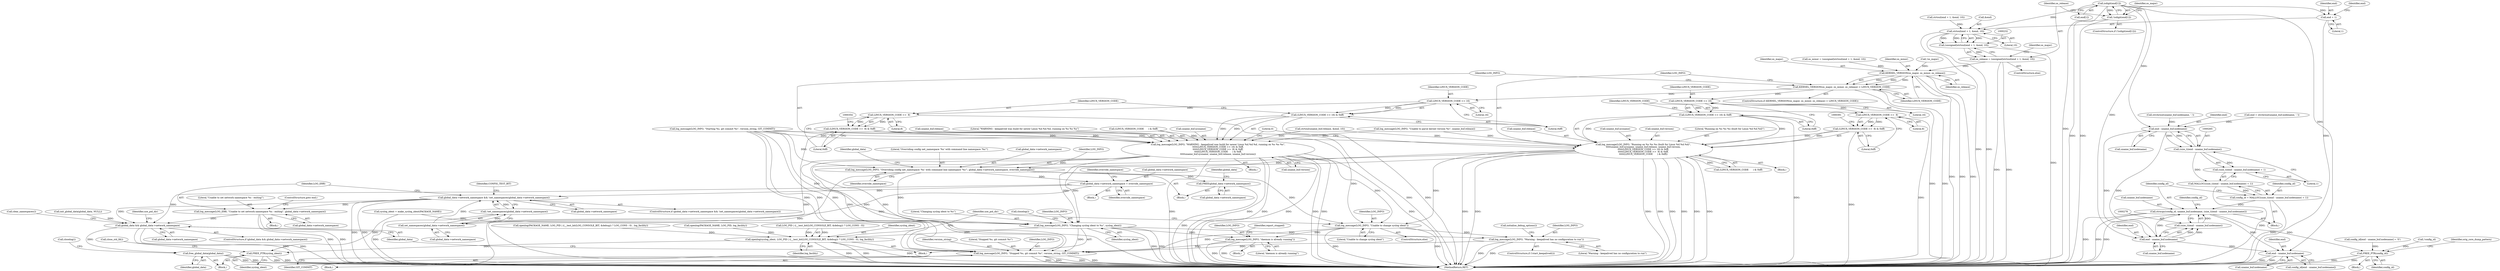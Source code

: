 digraph "0_keepalived_c6247a9ef2c7b33244ab1d3aa5d629ec49f0a067_1@array" {
"1000221" [label="(Call,isdigit(end[1]))"];
"1000220" [label="(Call,!isdigit(end[1]))"];
"1000233" [label="(Call,strtoul(end + 1, &end, 10))"];
"1000231" [label="(Call,(unsigned)strtoul(end + 1, &end, 10))"];
"1000229" [label="(Call,os_release = (unsigned)strtoul(end + 1, &end, 10))"];
"1000334" [label="(Call,KERNEL_VERSION(os_major, os_minor, os_release))"];
"1000333" [label="(Call,KERNEL_VERSION(os_major, os_minor, os_release) < LINUX_VERSION_CODE)"];
"1000344" [label="(Call,LINUX_VERSION_CODE >> 16)"];
"1000343" [label="(Call,(LINUX_VERSION_CODE >> 16) & 0xff)"];
"1000340" [label="(Call,log_message(LOG_INFO, \"WARNING - keepalived was build for newer Linux %d.%d.%d, running on %s %s %s\",\n\t\t\t\t\t(LINUX_VERSION_CODE >> 16) & 0xff,\n\t\t\t\t\t(LINUX_VERSION_CODE >>  8) & 0xff,\n\t\t\t\t\t(LINUX_VERSION_CODE      ) & 0xff,\n\t\t\t\t\tuname_buf.sysname, uname_buf.release, uname_buf.version))"];
"1000428" [label="(Call,log_message(LOG_INFO, \"Overriding config net_namespace '%s' with command line namespace '%s'\", global_data->network_namespace, override_namespace))"];
"1000435" [label="(Call,FREE(global_data->network_namespace))"];
"1000439" [label="(Call,global_data->network_namespace = override_namespace)"];
"1000497" [label="(Call,global_data->network_namespace && !set_namespaces(global_data->network_namespace))"];
"1000507" [label="(Call,log_message(LOG_ERR, \"Unable to set network namespace %s - exiting\", global_data->network_namespace))"];
"1000649" [label="(Call,global_data && global_data->network_namespace)"];
"1000665" [label="(Call,free_global_data(global_data))"];
"1000502" [label="(Call,set_namespaces(global_data->network_namespace))"];
"1000501" [label="(Call,!set_namespaces(global_data->network_namespace))"];
"1000454" [label="(Call,log_message(LOG_INFO, \"Changing syslog ident to %s\", syslog_ident))"];
"1000459" [label="(Call,openlog(syslog_ident, LOG_PID | ((__test_bit(LOG_CONSOLE_BIT, &debug)) ? LOG_CONS : 0), log_facility))"];
"1000668" [label="(Call,FREE_PTR(syslog_ident))"];
"1000579" [label="(Call,log_message(LOG_INFO, \"daemon is already running\"))"];
"1000643" [label="(Call,log_message(LOG_INFO, \"Stopped %s, git commit %s\", version_string, GIT_COMMIT))"];
"1000630" [label="(Call,log_message(LOG_INFO, \"Warning - keepalived has no configuration to run\"))"];
"1000472" [label="(Call,log_message(LOG_INFO, \"Unable to change syslog ident\"))"];
"1000349" [label="(Call,LINUX_VERSION_CODE >>  8)"];
"1000348" [label="(Call,(LINUX_VERSION_CODE >>  8) & 0xff)"];
"1000381" [label="(Call,LINUX_VERSION_CODE >> 16)"];
"1000380" [label="(Call,(LINUX_VERSION_CODE >> 16) & 0xff)"];
"1000368" [label="(Call,log_message(LOG_INFO, \"Running on %s %s %s (built for Linux %d.%d.%d)\",\n\t\t\t\t\tuname_buf.sysname, uname_buf.release, uname_buf.version,\n\t\t\t\t\t(LINUX_VERSION_CODE >> 16) & 0xff,\n\t\t\t\t\t(LINUX_VERSION_CODE >>  8) & 0xff,\n\t\t\t\t\t(LINUX_VERSION_CODE      ) & 0xff))"];
"1000386" [label="(Call,LINUX_VERSION_CODE >>  8)"];
"1000385" [label="(Call,(LINUX_VERSION_CODE >>  8) & 0xff)"];
"1000234" [label="(Call,end + 1)"];
"1000266" [label="(Call,end - uname_buf.nodename)"];
"1000264" [label="(Call,(size_t)(end - uname_buf.nodename))"];
"1000262" [label="(Call,MALLOC((size_t)(end - uname_buf.nodename) + 1))"];
"1000260" [label="(Call,config_id = MALLOC((size_t)(end - uname_buf.nodename) + 1))"];
"1000272" [label="(Call,strncpy(config_id, uname_buf.nodename, (size_t)(end - uname_buf.nodename)))"];
"1000287" [label="(Call,end - uname_buf.nodename)"];
"1000601" [label="(Call,FREE_PTR(config_id))"];
"1000263" [label="(Call,(size_t)(end - uname_buf.nodename) + 1)"];
"1000279" [label="(Call,end - uname_buf.nodename)"];
"1000277" [label="(Call,(size_t)(end - uname_buf.nodename))"];
"1000667" [label="(Call,closelog())"];
"1000382" [label="(Identifier,LINUX_VERSION_CODE)"];
"1000453" [label="(Block,)"];
"1000274" [label="(Call,uname_buf.nodename)"];
"1000509" [label="(Literal,\"Unable to set network namespace %s - exiting\")"];
"1000243" [label="(Call,log_message(LOG_INFO, \"Unable to parse kernel version %s\", uname_buf.release))"];
"1000235" [label="(Identifier,end)"];
"1000340" [label="(Call,log_message(LOG_INFO, \"WARNING - keepalived was build for newer Linux %d.%d.%d, running on %s %s %s\",\n\t\t\t\t\t(LINUX_VERSION_CODE >> 16) & 0xff,\n\t\t\t\t\t(LINUX_VERSION_CODE >>  8) & 0xff,\n\t\t\t\t\t(LINUX_VERSION_CODE      ) & 0xff,\n\t\t\t\t\tuname_buf.sysname, uname_buf.release, uname_buf.version))"];
"1000288" [label="(Identifier,end)"];
"1000371" [label="(Call,uname_buf.sysname)"];
"1000286" [label="(Identifier,config_id)"];
"1000449" [label="(Call,syslog_ident = make_syslog_ident(PACKAGE_NAME))"];
"1000506" [label="(Block,)"];
"1000363" [label="(Call,uname_buf.version)"];
"1000230" [label="(Identifier,os_release)"];
"1000345" [label="(Identifier,LINUX_VERSION_CODE)"];
"1000383" [label="(Literal,16)"];
"1000470" [label="(Identifier,log_facility)"];
"1000377" [label="(Call,uname_buf.version)"];
"1000352" [label="(Literal,0xff)"];
"1000336" [label="(Identifier,os_minor)"];
"1000360" [label="(Call,uname_buf.release)"];
"1000271" [label="(Literal,1)"];
"1000601" [label="(Call,FREE_PTR(config_id))"];
"1000436" [label="(Call,global_data->network_namespace)"];
"1000517" [label="(Identifier,CONFIG_TEST_BIT)"];
"1000632" [label="(Literal,\"Warning - keepalived has no configuration to run\")"];
"1000285" [label="(Call,config_id[end - uname_buf.nodename])"];
"1000226" [label="(Identifier,os_major)"];
"1000437" [label="(Identifier,global_data)"];
"1000277" [label="(Call,(size_t)(end - uname_buf.nodename))"];
"1000502" [label="(Call,set_namespaces(global_data->network_namespace))"];
"1000650" [label="(Identifier,global_data)"];
"1000666" [label="(Identifier,global_data)"];
"1000645" [label="(Literal,\"Stopped %s, git commit %s\")"];
"1000455" [label="(Identifier,LOG_INFO)"];
"1000513" [label="(ControlStructure,goto end;)"];
"1000454" [label="(Call,log_message(LOG_INFO, \"Changing syslog ident to %s\", syslog_ident))"];
"1000583" [label="(Identifier,report_stopped)"];
"1000461" [label="(Call,LOG_PID | ((__test_bit(LOG_CONSOLE_BIT, &debug)) ? LOG_CONS : 0))"];
"1000435" [label="(Call,FREE(global_data->network_namespace))"];
"1000630" [label="(Call,log_message(LOG_INFO, \"Warning - keepalived has no configuration to run\"))"];
"1000498" [label="(Call,global_data->network_namespace)"];
"1000266" [label="(Call,end - uname_buf.nodename)"];
"1000253" [label="(Call,end = strchrnul(uname_buf.nodename, '.'))"];
"1000236" [label="(Literal,1)"];
"1000255" [label="(Call,strchrnul(uname_buf.nodename, '.'))"];
"1000422" [label="(Block,)"];
"1000323" [label="(Call,log_message(LOG_INFO, \"Starting %s, git commit %s\", version_string, GIT_COMMIT))"];
"1000428" [label="(Call,log_message(LOG_INFO, \"Overriding config net_namespace '%s' with command line namespace '%s'\", global_data->network_namespace, override_namespace))"];
"1000346" [label="(Literal,16)"];
"1000434" [label="(Identifier,override_namespace)"];
"1000389" [label="(Literal,0xff)"];
"1000459" [label="(Call,openlog(syslog_ident, LOG_PID | ((__test_bit(LOG_CONSOLE_BIT, &debug)) ? LOG_CONS : 0), log_facility))"];
"1000581" [label="(Literal,\"daemon is already running\")"];
"1000370" [label="(Literal,\"Running on %s %s %s (built for Linux %d.%d.%d)\")"];
"1000349" [label="(Call,LINUX_VERSION_CODE >>  8)"];
"1000238" [label="(Identifier,end)"];
"1000222" [label="(Call,end[1])"];
"1000231" [label="(Call,(unsigned)strtoul(end + 1, &end, 10))"];
"1000344" [label="(Call,LINUX_VERSION_CODE >> 16)"];
"1000353" [label="(Call,(LINUX_VERSION_CODE      ) & 0xff)"];
"1000633" [label="(Call,initialise_debug_options())"];
"1000280" [label="(Identifier,end)"];
"1000642" [label="(Block,)"];
"1000669" [label="(Identifier,syslog_ident)"];
"1000234" [label="(Call,end + 1)"];
"1000351" [label="(Literal,8)"];
"1000357" [label="(Call,uname_buf.sysname)"];
"1000160" [label="(Call,openlog(PACKAGE_NAME, LOG_PID, log_facility))"];
"1000430" [label="(Literal,\"Overriding config net_namespace '%s' with command line namespace '%s'\")"];
"1000386" [label="(Call,LINUX_VERSION_CODE >>  8)"];
"1000474" [label="(Literal,\"Unable to change syslog ident\")"];
"1000417" [label="(Call,init_global_data(global_data, NULL))"];
"1000497" [label="(Call,global_data->network_namespace && !set_namespaces(global_data->network_namespace))"];
"1000268" [label="(Call,uname_buf.nodename)"];
"1000385" [label="(Call,(LINUX_VERSION_CODE >>  8) & 0xff)"];
"1000644" [label="(Identifier,LOG_INFO)"];
"1000580" [label="(Identifier,LOG_INFO)"];
"1000439" [label="(Call,global_data->network_namespace = override_namespace)"];
"1000443" [label="(Identifier,override_namespace)"];
"1000507" [label="(Call,log_message(LOG_ERR, \"Unable to set network namespace %s - exiting\", global_data->network_namespace))"];
"1000395" [label="(Literal,0)"];
"1000279" [label="(Call,end - uname_buf.nodename)"];
"1000368" [label="(Call,log_message(LOG_INFO, \"Running on %s %s %s (built for Linux %d.%d.%d)\",\n\t\t\t\t\tuname_buf.sysname, uname_buf.release, uname_buf.version,\n\t\t\t\t\t(LINUX_VERSION_CODE >> 16) & 0xff,\n\t\t\t\t\t(LINUX_VERSION_CODE >>  8) & 0xff,\n\t\t\t\t\t(LINUX_VERSION_CODE      ) & 0xff))"];
"1000221" [label="(Call,isdigit(end[1]))"];
"1000332" [label="(ControlStructure,if (KERNEL_VERSION(os_major, os_minor, os_release) < LINUX_VERSION_CODE))"];
"1000237" [label="(Call,&end)"];
"1000264" [label="(Call,(size_t)(end - uname_buf.nodename))"];
"1000579" [label="(Call,log_message(LOG_INFO, \"daemon is already running\"))"];
"1000631" [label="(Identifier,LOG_INFO)"];
"1000599" [label="(Block,)"];
"1000380" [label="(Call,(LINUX_VERSION_CODE >> 16) & 0xff)"];
"1000578" [label="(Block,)"];
"1000431" [label="(Call,global_data->network_namespace)"];
"1000387" [label="(Identifier,LINUX_VERSION_CODE)"];
"1000129" [label="(Block,)"];
"1000342" [label="(Literal,\"WARNING - keepalived was build for newer Linux %d.%d.%d, running on %s %s %s\")"];
"1000457" [label="(Identifier,syslog_ident)"];
"1000627" [label="(ControlStructure,if (!start_keepalived()))"];
"1000263" [label="(Call,(size_t)(end - uname_buf.nodename) + 1)"];
"1000241" [label="(Call,!os_major)"];
"1000510" [label="(Call,global_data->network_namespace)"];
"1000272" [label="(Call,strncpy(config_id, uname_buf.nodename, (size_t)(end - uname_buf.nodename)))"];
"1000335" [label="(Identifier,os_major)"];
"1000198" [label="(Call,os_minor = (unsigned)strtoul(end + 1, &end, 10))"];
"1000239" [label="(Literal,10)"];
"1000656" [label="(Identifier,use_pid_dir)"];
"1000348" [label="(Call,(LINUX_VERSION_CODE >>  8) & 0xff)"];
"1000670" [label="(Call,close_std_fd())"];
"1000334" [label="(Call,KERNEL_VERSION(os_major, os_minor, os_release))"];
"1000673" [label="(MethodReturn,RET)"];
"1000501" [label="(Call,!set_namespaces(global_data->network_namespace))"];
"1000252" [label="(Block,)"];
"1000233" [label="(Call,strtoul(end + 1, &end, 10))"];
"1000646" [label="(Identifier,version_string)"];
"1000202" [label="(Call,strtoul(end + 1, &end, 10))"];
"1000429" [label="(Identifier,LOG_INFO)"];
"1000460" [label="(Identifier,syslog_ident)"];
"1000338" [label="(Identifier,LINUX_VERSION_CODE)"];
"1000643" [label="(Call,log_message(LOG_INFO, \"Stopped %s, git commit %s\", version_string, GIT_COMMIT))"];
"1000305" [label="(Call,openlog(PACKAGE_NAME, LOG_PID | ((__test_bit(LOG_CONSOLE_BIT, &debug)) ? LOG_CONS : 0) , log_facility))"];
"1000503" [label="(Call,global_data->network_namespace)"];
"1000496" [label="(ControlStructure,if (global_data->network_namespace && !set_namespaces(global_data->network_namespace)))"];
"1000343" [label="(Call,(LINUX_VERSION_CODE >> 16) & 0xff)"];
"1000456" [label="(Literal,\"Changing syslog ident to %s\")"];
"1000648" [label="(ControlStructure,if (global_data && global_data->network_namespace))"];
"1000471" [label="(ControlStructure,else)"];
"1000476" [label="(Identifier,use_pid_dir)"];
"1000220" [label="(Call,!isdigit(end[1]))"];
"1000219" [label="(ControlStructure,if (!isdigit(end[1])))"];
"1000267" [label="(Identifier,end)"];
"1000654" [label="(Call,clear_namespaces())"];
"1000242" [label="(Identifier,os_major)"];
"1000347" [label="(Literal,0xff)"];
"1000602" [label="(Identifier,config_id)"];
"1000333" [label="(Call,KERNEL_VERSION(os_major, os_minor, os_release) < LINUX_VERSION_CODE)"];
"1000604" [label="(Identifier,orig_core_dump_pattern)"];
"1000369" [label="(Identifier,LOG_INFO)"];
"1000649" [label="(Call,global_data && global_data->network_namespace)"];
"1000647" [label="(Identifier,GIT_COMMIT)"];
"1000284" [label="(Call,config_id[end - uname_buf.nodename] = '\0')"];
"1000440" [label="(Call,global_data->network_namespace)"];
"1000651" [label="(Call,global_data->network_namespace)"];
"1000668" [label="(Call,FREE_PTR(syslog_ident))"];
"1000427" [label="(Block,)"];
"1000260" [label="(Call,config_id = MALLOC((size_t)(end - uname_buf.nodename) + 1))"];
"1000388" [label="(Literal,8)"];
"1000262" [label="(Call,MALLOC((size_t)(end - uname_buf.nodename) + 1))"];
"1000441" [label="(Identifier,global_data)"];
"1000281" [label="(Call,uname_buf.nodename)"];
"1000390" [label="(Call,(LINUX_VERSION_CODE      ) & 0xff)"];
"1000367" [label="(Block,)"];
"1000287" [label="(Call,end - uname_buf.nodename)"];
"1000339" [label="(Block,)"];
"1000350" [label="(Identifier,LINUX_VERSION_CODE)"];
"1000228" [label="(ControlStructure,else)"];
"1000273" [label="(Identifier,config_id)"];
"1000289" [label="(Call,uname_buf.nodename)"];
"1000472" [label="(Call,log_message(LOG_INFO, \"Unable to change syslog ident\"))"];
"1000445" [label="(Identifier,override_namespace)"];
"1000337" [label="(Identifier,os_release)"];
"1000665" [label="(Call,free_global_data(global_data))"];
"1000181" [label="(Call,strtoul(uname_buf.release, &end, 10))"];
"1000341" [label="(Identifier,LOG_INFO)"];
"1000381" [label="(Call,LINUX_VERSION_CODE >> 16)"];
"1000458" [label="(Call,closelog())"];
"1000384" [label="(Literal,0xff)"];
"1000261" [label="(Identifier,config_id)"];
"1000508" [label="(Identifier,LOG_ERR)"];
"1000250" [label="(Call,!config_id)"];
"1000473" [label="(Identifier,LOG_INFO)"];
"1000229" [label="(Call,os_release = (unsigned)strtoul(end + 1, &end, 10))"];
"1000374" [label="(Call,uname_buf.release)"];
"1000221" -> "1000220"  [label="AST: "];
"1000221" -> "1000222"  [label="CFG: "];
"1000222" -> "1000221"  [label="AST: "];
"1000220" -> "1000221"  [label="CFG: "];
"1000221" -> "1000673"  [label="DDG: "];
"1000221" -> "1000220"  [label="DDG: "];
"1000221" -> "1000233"  [label="DDG: "];
"1000221" -> "1000234"  [label="DDG: "];
"1000221" -> "1000266"  [label="DDG: "];
"1000221" -> "1000279"  [label="DDG: "];
"1000221" -> "1000287"  [label="DDG: "];
"1000220" -> "1000219"  [label="AST: "];
"1000226" -> "1000220"  [label="CFG: "];
"1000230" -> "1000220"  [label="CFG: "];
"1000220" -> "1000673"  [label="DDG: "];
"1000220" -> "1000673"  [label="DDG: "];
"1000233" -> "1000231"  [label="AST: "];
"1000233" -> "1000239"  [label="CFG: "];
"1000234" -> "1000233"  [label="AST: "];
"1000237" -> "1000233"  [label="AST: "];
"1000239" -> "1000233"  [label="AST: "];
"1000231" -> "1000233"  [label="CFG: "];
"1000233" -> "1000673"  [label="DDG: "];
"1000233" -> "1000673"  [label="DDG: "];
"1000233" -> "1000231"  [label="DDG: "];
"1000233" -> "1000231"  [label="DDG: "];
"1000233" -> "1000231"  [label="DDG: "];
"1000202" -> "1000233"  [label="DDG: "];
"1000231" -> "1000229"  [label="AST: "];
"1000232" -> "1000231"  [label="AST: "];
"1000229" -> "1000231"  [label="CFG: "];
"1000231" -> "1000673"  [label="DDG: "];
"1000231" -> "1000229"  [label="DDG: "];
"1000229" -> "1000228"  [label="AST: "];
"1000230" -> "1000229"  [label="AST: "];
"1000242" -> "1000229"  [label="CFG: "];
"1000229" -> "1000673"  [label="DDG: "];
"1000229" -> "1000673"  [label="DDG: "];
"1000229" -> "1000334"  [label="DDG: "];
"1000334" -> "1000333"  [label="AST: "];
"1000334" -> "1000337"  [label="CFG: "];
"1000335" -> "1000334"  [label="AST: "];
"1000336" -> "1000334"  [label="AST: "];
"1000337" -> "1000334"  [label="AST: "];
"1000338" -> "1000334"  [label="CFG: "];
"1000334" -> "1000673"  [label="DDG: "];
"1000334" -> "1000673"  [label="DDG: "];
"1000334" -> "1000673"  [label="DDG: "];
"1000334" -> "1000333"  [label="DDG: "];
"1000334" -> "1000333"  [label="DDG: "];
"1000334" -> "1000333"  [label="DDG: "];
"1000241" -> "1000334"  [label="DDG: "];
"1000198" -> "1000334"  [label="DDG: "];
"1000333" -> "1000332"  [label="AST: "];
"1000333" -> "1000338"  [label="CFG: "];
"1000338" -> "1000333"  [label="AST: "];
"1000341" -> "1000333"  [label="CFG: "];
"1000369" -> "1000333"  [label="CFG: "];
"1000333" -> "1000673"  [label="DDG: "];
"1000333" -> "1000673"  [label="DDG: "];
"1000333" -> "1000344"  [label="DDG: "];
"1000333" -> "1000381"  [label="DDG: "];
"1000344" -> "1000343"  [label="AST: "];
"1000344" -> "1000346"  [label="CFG: "];
"1000345" -> "1000344"  [label="AST: "];
"1000346" -> "1000344"  [label="AST: "];
"1000347" -> "1000344"  [label="CFG: "];
"1000344" -> "1000343"  [label="DDG: "];
"1000344" -> "1000343"  [label="DDG: "];
"1000344" -> "1000349"  [label="DDG: "];
"1000343" -> "1000340"  [label="AST: "];
"1000343" -> "1000347"  [label="CFG: "];
"1000347" -> "1000343"  [label="AST: "];
"1000350" -> "1000343"  [label="CFG: "];
"1000343" -> "1000673"  [label="DDG: "];
"1000343" -> "1000340"  [label="DDG: "];
"1000343" -> "1000340"  [label="DDG: "];
"1000340" -> "1000339"  [label="AST: "];
"1000340" -> "1000363"  [label="CFG: "];
"1000341" -> "1000340"  [label="AST: "];
"1000342" -> "1000340"  [label="AST: "];
"1000348" -> "1000340"  [label="AST: "];
"1000353" -> "1000340"  [label="AST: "];
"1000357" -> "1000340"  [label="AST: "];
"1000360" -> "1000340"  [label="AST: "];
"1000363" -> "1000340"  [label="AST: "];
"1000395" -> "1000340"  [label="CFG: "];
"1000340" -> "1000673"  [label="DDG: "];
"1000340" -> "1000673"  [label="DDG: "];
"1000340" -> "1000673"  [label="DDG: "];
"1000340" -> "1000673"  [label="DDG: "];
"1000340" -> "1000673"  [label="DDG: "];
"1000340" -> "1000673"  [label="DDG: "];
"1000340" -> "1000673"  [label="DDG: "];
"1000340" -> "1000673"  [label="DDG: "];
"1000323" -> "1000340"  [label="DDG: "];
"1000348" -> "1000340"  [label="DDG: "];
"1000348" -> "1000340"  [label="DDG: "];
"1000353" -> "1000340"  [label="DDG: "];
"1000181" -> "1000340"  [label="DDG: "];
"1000243" -> "1000340"  [label="DDG: "];
"1000340" -> "1000428"  [label="DDG: "];
"1000340" -> "1000454"  [label="DDG: "];
"1000340" -> "1000472"  [label="DDG: "];
"1000340" -> "1000643"  [label="DDG: "];
"1000428" -> "1000427"  [label="AST: "];
"1000428" -> "1000434"  [label="CFG: "];
"1000429" -> "1000428"  [label="AST: "];
"1000430" -> "1000428"  [label="AST: "];
"1000431" -> "1000428"  [label="AST: "];
"1000434" -> "1000428"  [label="AST: "];
"1000437" -> "1000428"  [label="CFG: "];
"1000428" -> "1000673"  [label="DDG: "];
"1000368" -> "1000428"  [label="DDG: "];
"1000323" -> "1000428"  [label="DDG: "];
"1000428" -> "1000435"  [label="DDG: "];
"1000428" -> "1000439"  [label="DDG: "];
"1000428" -> "1000454"  [label="DDG: "];
"1000428" -> "1000472"  [label="DDG: "];
"1000435" -> "1000427"  [label="AST: "];
"1000435" -> "1000436"  [label="CFG: "];
"1000436" -> "1000435"  [label="AST: "];
"1000441" -> "1000435"  [label="CFG: "];
"1000435" -> "1000673"  [label="DDG: "];
"1000439" -> "1000422"  [label="AST: "];
"1000439" -> "1000443"  [label="CFG: "];
"1000440" -> "1000439"  [label="AST: "];
"1000443" -> "1000439"  [label="AST: "];
"1000445" -> "1000439"  [label="CFG: "];
"1000439" -> "1000497"  [label="DDG: "];
"1000439" -> "1000502"  [label="DDG: "];
"1000439" -> "1000649"  [label="DDG: "];
"1000497" -> "1000496"  [label="AST: "];
"1000497" -> "1000498"  [label="CFG: "];
"1000497" -> "1000501"  [label="CFG: "];
"1000498" -> "1000497"  [label="AST: "];
"1000501" -> "1000497"  [label="AST: "];
"1000508" -> "1000497"  [label="CFG: "];
"1000517" -> "1000497"  [label="CFG: "];
"1000497" -> "1000673"  [label="DDG: "];
"1000497" -> "1000673"  [label="DDG: "];
"1000502" -> "1000497"  [label="DDG: "];
"1000501" -> "1000497"  [label="DDG: "];
"1000497" -> "1000507"  [label="DDG: "];
"1000497" -> "1000649"  [label="DDG: "];
"1000507" -> "1000506"  [label="AST: "];
"1000507" -> "1000510"  [label="CFG: "];
"1000508" -> "1000507"  [label="AST: "];
"1000509" -> "1000507"  [label="AST: "];
"1000510" -> "1000507"  [label="AST: "];
"1000513" -> "1000507"  [label="CFG: "];
"1000507" -> "1000673"  [label="DDG: "];
"1000507" -> "1000673"  [label="DDG: "];
"1000507" -> "1000649"  [label="DDG: "];
"1000649" -> "1000648"  [label="AST: "];
"1000649" -> "1000650"  [label="CFG: "];
"1000649" -> "1000651"  [label="CFG: "];
"1000650" -> "1000649"  [label="AST: "];
"1000651" -> "1000649"  [label="AST: "];
"1000654" -> "1000649"  [label="CFG: "];
"1000656" -> "1000649"  [label="CFG: "];
"1000649" -> "1000673"  [label="DDG: "];
"1000649" -> "1000673"  [label="DDG: "];
"1000417" -> "1000649"  [label="DDG: "];
"1000649" -> "1000665"  [label="DDG: "];
"1000665" -> "1000129"  [label="AST: "];
"1000665" -> "1000666"  [label="CFG: "];
"1000666" -> "1000665"  [label="AST: "];
"1000667" -> "1000665"  [label="CFG: "];
"1000665" -> "1000673"  [label="DDG: "];
"1000665" -> "1000673"  [label="DDG: "];
"1000502" -> "1000501"  [label="AST: "];
"1000502" -> "1000503"  [label="CFG: "];
"1000503" -> "1000502"  [label="AST: "];
"1000501" -> "1000502"  [label="CFG: "];
"1000502" -> "1000501"  [label="DDG: "];
"1000501" -> "1000673"  [label="DDG: "];
"1000454" -> "1000453"  [label="AST: "];
"1000454" -> "1000457"  [label="CFG: "];
"1000455" -> "1000454"  [label="AST: "];
"1000456" -> "1000454"  [label="AST: "];
"1000457" -> "1000454"  [label="AST: "];
"1000458" -> "1000454"  [label="CFG: "];
"1000454" -> "1000673"  [label="DDG: "];
"1000454" -> "1000673"  [label="DDG: "];
"1000368" -> "1000454"  [label="DDG: "];
"1000323" -> "1000454"  [label="DDG: "];
"1000449" -> "1000454"  [label="DDG: "];
"1000454" -> "1000459"  [label="DDG: "];
"1000454" -> "1000579"  [label="DDG: "];
"1000454" -> "1000630"  [label="DDG: "];
"1000454" -> "1000643"  [label="DDG: "];
"1000459" -> "1000453"  [label="AST: "];
"1000459" -> "1000470"  [label="CFG: "];
"1000460" -> "1000459"  [label="AST: "];
"1000461" -> "1000459"  [label="AST: "];
"1000470" -> "1000459"  [label="AST: "];
"1000476" -> "1000459"  [label="CFG: "];
"1000459" -> "1000673"  [label="DDG: "];
"1000459" -> "1000673"  [label="DDG: "];
"1000459" -> "1000673"  [label="DDG: "];
"1000461" -> "1000459"  [label="DDG: "];
"1000461" -> "1000459"  [label="DDG: "];
"1000305" -> "1000459"  [label="DDG: "];
"1000160" -> "1000459"  [label="DDG: "];
"1000459" -> "1000668"  [label="DDG: "];
"1000668" -> "1000129"  [label="AST: "];
"1000668" -> "1000669"  [label="CFG: "];
"1000669" -> "1000668"  [label="AST: "];
"1000670" -> "1000668"  [label="CFG: "];
"1000668" -> "1000673"  [label="DDG: "];
"1000668" -> "1000673"  [label="DDG: "];
"1000449" -> "1000668"  [label="DDG: "];
"1000579" -> "1000578"  [label="AST: "];
"1000579" -> "1000581"  [label="CFG: "];
"1000580" -> "1000579"  [label="AST: "];
"1000581" -> "1000579"  [label="AST: "];
"1000583" -> "1000579"  [label="CFG: "];
"1000579" -> "1000673"  [label="DDG: "];
"1000579" -> "1000673"  [label="DDG: "];
"1000472" -> "1000579"  [label="DDG: "];
"1000579" -> "1000643"  [label="DDG: "];
"1000643" -> "1000642"  [label="AST: "];
"1000643" -> "1000647"  [label="CFG: "];
"1000644" -> "1000643"  [label="AST: "];
"1000645" -> "1000643"  [label="AST: "];
"1000646" -> "1000643"  [label="AST: "];
"1000647" -> "1000643"  [label="AST: "];
"1000650" -> "1000643"  [label="CFG: "];
"1000643" -> "1000673"  [label="DDG: "];
"1000643" -> "1000673"  [label="DDG: "];
"1000643" -> "1000673"  [label="DDG: "];
"1000643" -> "1000673"  [label="DDG: "];
"1000630" -> "1000643"  [label="DDG: "];
"1000368" -> "1000643"  [label="DDG: "];
"1000323" -> "1000643"  [label="DDG: "];
"1000323" -> "1000643"  [label="DDG: "];
"1000323" -> "1000643"  [label="DDG: "];
"1000472" -> "1000643"  [label="DDG: "];
"1000630" -> "1000627"  [label="AST: "];
"1000630" -> "1000632"  [label="CFG: "];
"1000631" -> "1000630"  [label="AST: "];
"1000632" -> "1000630"  [label="AST: "];
"1000633" -> "1000630"  [label="CFG: "];
"1000630" -> "1000673"  [label="DDG: "];
"1000630" -> "1000673"  [label="DDG: "];
"1000472" -> "1000630"  [label="DDG: "];
"1000472" -> "1000471"  [label="AST: "];
"1000472" -> "1000474"  [label="CFG: "];
"1000473" -> "1000472"  [label="AST: "];
"1000474" -> "1000472"  [label="AST: "];
"1000476" -> "1000472"  [label="CFG: "];
"1000472" -> "1000673"  [label="DDG: "];
"1000472" -> "1000673"  [label="DDG: "];
"1000368" -> "1000472"  [label="DDG: "];
"1000323" -> "1000472"  [label="DDG: "];
"1000349" -> "1000348"  [label="AST: "];
"1000349" -> "1000351"  [label="CFG: "];
"1000350" -> "1000349"  [label="AST: "];
"1000351" -> "1000349"  [label="AST: "];
"1000352" -> "1000349"  [label="CFG: "];
"1000349" -> "1000673"  [label="DDG: "];
"1000349" -> "1000348"  [label="DDG: "];
"1000349" -> "1000348"  [label="DDG: "];
"1000348" -> "1000352"  [label="CFG: "];
"1000352" -> "1000348"  [label="AST: "];
"1000354" -> "1000348"  [label="CFG: "];
"1000348" -> "1000673"  [label="DDG: "];
"1000381" -> "1000380"  [label="AST: "];
"1000381" -> "1000383"  [label="CFG: "];
"1000382" -> "1000381"  [label="AST: "];
"1000383" -> "1000381"  [label="AST: "];
"1000384" -> "1000381"  [label="CFG: "];
"1000381" -> "1000380"  [label="DDG: "];
"1000381" -> "1000380"  [label="DDG: "];
"1000381" -> "1000386"  [label="DDG: "];
"1000380" -> "1000368"  [label="AST: "];
"1000380" -> "1000384"  [label="CFG: "];
"1000384" -> "1000380"  [label="AST: "];
"1000387" -> "1000380"  [label="CFG: "];
"1000380" -> "1000673"  [label="DDG: "];
"1000380" -> "1000368"  [label="DDG: "];
"1000380" -> "1000368"  [label="DDG: "];
"1000368" -> "1000367"  [label="AST: "];
"1000368" -> "1000390"  [label="CFG: "];
"1000369" -> "1000368"  [label="AST: "];
"1000370" -> "1000368"  [label="AST: "];
"1000371" -> "1000368"  [label="AST: "];
"1000374" -> "1000368"  [label="AST: "];
"1000377" -> "1000368"  [label="AST: "];
"1000385" -> "1000368"  [label="AST: "];
"1000390" -> "1000368"  [label="AST: "];
"1000395" -> "1000368"  [label="CFG: "];
"1000368" -> "1000673"  [label="DDG: "];
"1000368" -> "1000673"  [label="DDG: "];
"1000368" -> "1000673"  [label="DDG: "];
"1000368" -> "1000673"  [label="DDG: "];
"1000368" -> "1000673"  [label="DDG: "];
"1000368" -> "1000673"  [label="DDG: "];
"1000368" -> "1000673"  [label="DDG: "];
"1000368" -> "1000673"  [label="DDG: "];
"1000323" -> "1000368"  [label="DDG: "];
"1000181" -> "1000368"  [label="DDG: "];
"1000243" -> "1000368"  [label="DDG: "];
"1000385" -> "1000368"  [label="DDG: "];
"1000385" -> "1000368"  [label="DDG: "];
"1000390" -> "1000368"  [label="DDG: "];
"1000386" -> "1000385"  [label="AST: "];
"1000386" -> "1000388"  [label="CFG: "];
"1000387" -> "1000386"  [label="AST: "];
"1000388" -> "1000386"  [label="AST: "];
"1000389" -> "1000386"  [label="CFG: "];
"1000386" -> "1000673"  [label="DDG: "];
"1000386" -> "1000385"  [label="DDG: "];
"1000386" -> "1000385"  [label="DDG: "];
"1000385" -> "1000389"  [label="CFG: "];
"1000389" -> "1000385"  [label="AST: "];
"1000391" -> "1000385"  [label="CFG: "];
"1000385" -> "1000673"  [label="DDG: "];
"1000234" -> "1000236"  [label="CFG: "];
"1000235" -> "1000234"  [label="AST: "];
"1000236" -> "1000234"  [label="AST: "];
"1000238" -> "1000234"  [label="CFG: "];
"1000234" -> "1000673"  [label="DDG: "];
"1000266" -> "1000264"  [label="AST: "];
"1000266" -> "1000268"  [label="CFG: "];
"1000267" -> "1000266"  [label="AST: "];
"1000268" -> "1000266"  [label="AST: "];
"1000264" -> "1000266"  [label="CFG: "];
"1000266" -> "1000264"  [label="DDG: "];
"1000266" -> "1000264"  [label="DDG: "];
"1000253" -> "1000266"  [label="DDG: "];
"1000255" -> "1000266"  [label="DDG: "];
"1000266" -> "1000279"  [label="DDG: "];
"1000266" -> "1000279"  [label="DDG: "];
"1000264" -> "1000263"  [label="AST: "];
"1000265" -> "1000264"  [label="AST: "];
"1000271" -> "1000264"  [label="CFG: "];
"1000264" -> "1000262"  [label="DDG: "];
"1000264" -> "1000263"  [label="DDG: "];
"1000262" -> "1000260"  [label="AST: "];
"1000262" -> "1000263"  [label="CFG: "];
"1000263" -> "1000262"  [label="AST: "];
"1000260" -> "1000262"  [label="CFG: "];
"1000262" -> "1000673"  [label="DDG: "];
"1000262" -> "1000260"  [label="DDG: "];
"1000260" -> "1000252"  [label="AST: "];
"1000261" -> "1000260"  [label="AST: "];
"1000273" -> "1000260"  [label="CFG: "];
"1000260" -> "1000673"  [label="DDG: "];
"1000260" -> "1000272"  [label="DDG: "];
"1000272" -> "1000252"  [label="AST: "];
"1000272" -> "1000277"  [label="CFG: "];
"1000273" -> "1000272"  [label="AST: "];
"1000274" -> "1000272"  [label="AST: "];
"1000277" -> "1000272"  [label="AST: "];
"1000286" -> "1000272"  [label="CFG: "];
"1000272" -> "1000673"  [label="DDG: "];
"1000272" -> "1000673"  [label="DDG: "];
"1000272" -> "1000673"  [label="DDG: "];
"1000279" -> "1000272"  [label="DDG: "];
"1000277" -> "1000272"  [label="DDG: "];
"1000272" -> "1000287"  [label="DDG: "];
"1000272" -> "1000601"  [label="DDG: "];
"1000287" -> "1000285"  [label="AST: "];
"1000287" -> "1000289"  [label="CFG: "];
"1000288" -> "1000287"  [label="AST: "];
"1000289" -> "1000287"  [label="AST: "];
"1000285" -> "1000287"  [label="CFG: "];
"1000287" -> "1000673"  [label="DDG: "];
"1000287" -> "1000673"  [label="DDG: "];
"1000279" -> "1000287"  [label="DDG: "];
"1000601" -> "1000599"  [label="AST: "];
"1000601" -> "1000602"  [label="CFG: "];
"1000602" -> "1000601"  [label="AST: "];
"1000604" -> "1000601"  [label="CFG: "];
"1000601" -> "1000673"  [label="DDG: "];
"1000601" -> "1000673"  [label="DDG: "];
"1000250" -> "1000601"  [label="DDG: "];
"1000284" -> "1000601"  [label="DDG: "];
"1000263" -> "1000271"  [label="CFG: "];
"1000271" -> "1000263"  [label="AST: "];
"1000279" -> "1000277"  [label="AST: "];
"1000279" -> "1000281"  [label="CFG: "];
"1000280" -> "1000279"  [label="AST: "];
"1000281" -> "1000279"  [label="AST: "];
"1000277" -> "1000279"  [label="CFG: "];
"1000279" -> "1000277"  [label="DDG: "];
"1000279" -> "1000277"  [label="DDG: "];
"1000278" -> "1000277"  [label="AST: "];
}

